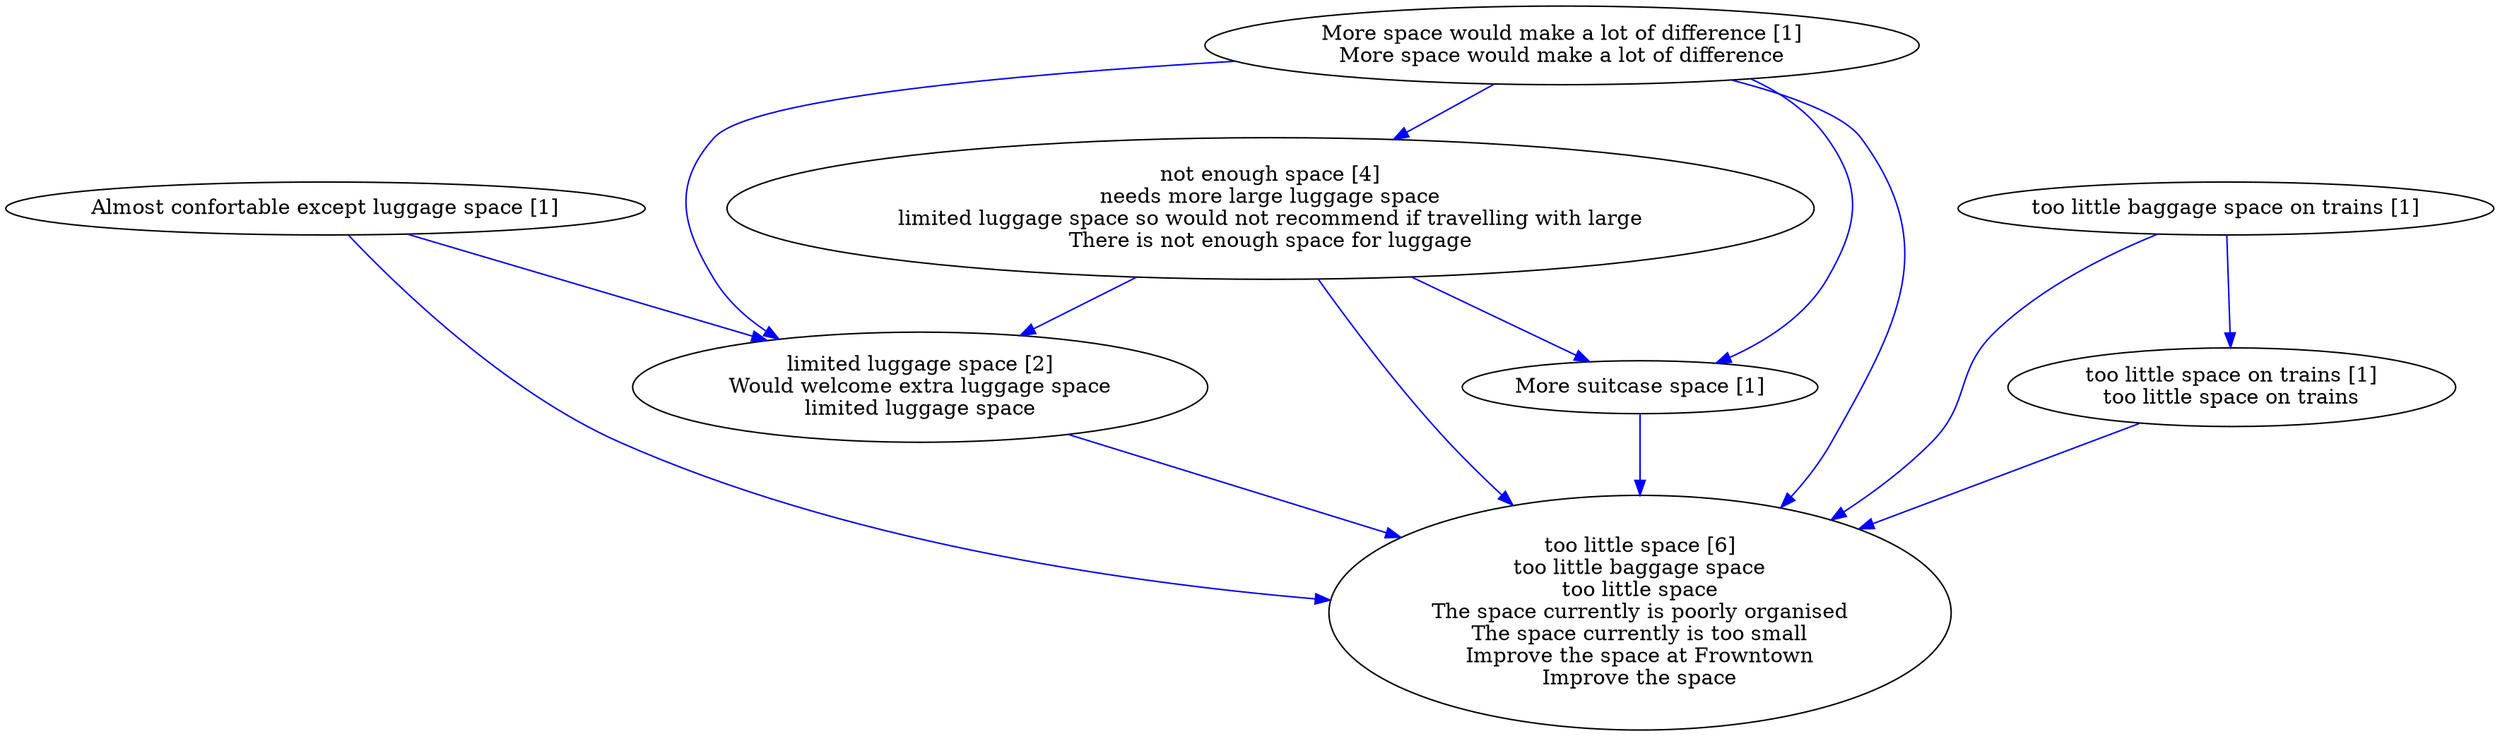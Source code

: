 digraph collapsedGraph {
"not enough space [4]\nneeds more large luggage space\nlimited luggage space so would not recommend if travelling with large\nThere is not enough space for luggage""too little space [6]\ntoo little baggage space\ntoo little space\nThe space currently is poorly organised\nThe space currently is too small\nImprove the space at Frowntown\nImprove the space""limited luggage space [2]\nWould welcome extra luggage space\nlimited luggage space""Almost confortable except luggage space [1]""More space would make a lot of difference [1]\nMore space would make a lot of difference""More suitcase space [1]""too little baggage space on trains [1]""too little space on trains [1]\ntoo little space on trains""Almost confortable except luggage space [1]" -> "too little space [6]\ntoo little baggage space\ntoo little space\nThe space currently is poorly organised\nThe space currently is too small\nImprove the space at Frowntown\nImprove the space" [color=blue]
"More space would make a lot of difference [1]\nMore space would make a lot of difference" -> "too little space [6]\ntoo little baggage space\ntoo little space\nThe space currently is poorly organised\nThe space currently is too small\nImprove the space at Frowntown\nImprove the space" [color=blue]
"More space would make a lot of difference [1]\nMore space would make a lot of difference" -> "More suitcase space [1]" [color=blue]
"More suitcase space [1]" -> "too little space [6]\ntoo little baggage space\ntoo little space\nThe space currently is poorly organised\nThe space currently is too small\nImprove the space at Frowntown\nImprove the space" [color=blue]
"Almost confortable except luggage space [1]" -> "limited luggage space [2]\nWould welcome extra luggage space\nlimited luggage space" [color=blue]
"limited luggage space [2]\nWould welcome extra luggage space\nlimited luggage space" -> "too little space [6]\ntoo little baggage space\ntoo little space\nThe space currently is poorly organised\nThe space currently is too small\nImprove the space at Frowntown\nImprove the space" [color=blue]
"too little baggage space on trains [1]" -> "too little space on trains [1]\ntoo little space on trains" [color=blue]
"too little baggage space on trains [1]" -> "too little space [6]\ntoo little baggage space\ntoo little space\nThe space currently is poorly organised\nThe space currently is too small\nImprove the space at Frowntown\nImprove the space" [color=blue]
"too little space on trains [1]\ntoo little space on trains" -> "too little space [6]\ntoo little baggage space\ntoo little space\nThe space currently is poorly organised\nThe space currently is too small\nImprove the space at Frowntown\nImprove the space" [color=blue]
"More space would make a lot of difference [1]\nMore space would make a lot of difference" -> "limited luggage space [2]\nWould welcome extra luggage space\nlimited luggage space" [color=blue]
"More space would make a lot of difference [1]\nMore space would make a lot of difference" -> "not enough space [4]\nneeds more large luggage space\nlimited luggage space so would not recommend if travelling with large\nThere is not enough space for luggage" [color=blue]
"not enough space [4]\nneeds more large luggage space\nlimited luggage space so would not recommend if travelling with large\nThere is not enough space for luggage" -> "limited luggage space [2]\nWould welcome extra luggage space\nlimited luggage space" [color=blue]
"not enough space [4]\nneeds more large luggage space\nlimited luggage space so would not recommend if travelling with large\nThere is not enough space for luggage" -> "too little space [6]\ntoo little baggage space\ntoo little space\nThe space currently is poorly organised\nThe space currently is too small\nImprove the space at Frowntown\nImprove the space" [color=blue]
"not enough space [4]\nneeds more large luggage space\nlimited luggage space so would not recommend if travelling with large\nThere is not enough space for luggage" -> "More suitcase space [1]" [color=blue]
}